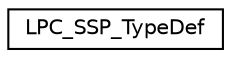 digraph "Graphical Class Hierarchy"
{
  edge [fontname="Helvetica",fontsize="10",labelfontname="Helvetica",labelfontsize="10"];
  node [fontname="Helvetica",fontsize="10",shape=record];
  rankdir="LR";
  Node1 [label="LPC_SSP_TypeDef",height=0.2,width=0.4,color="black", fillcolor="white", style="filled",URL="$d2/d47/structLPC__SSP__TypeDef.html"];
}
